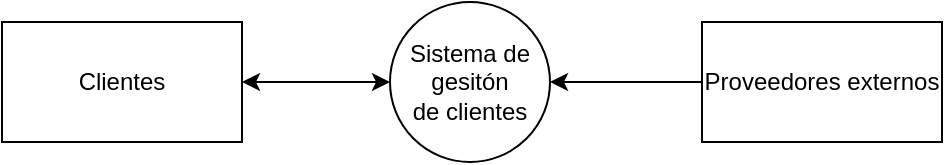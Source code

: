 <mxfile version="24.8.6">
  <diagram name="Página-1" id="o_tzJiIOKgwFFSi4EMNB">
    <mxGraphModel dx="2154" dy="1011" grid="1" gridSize="10" guides="1" tooltips="1" connect="1" arrows="1" fold="1" page="1" pageScale="1" pageWidth="827" pageHeight="1169" math="0" shadow="0">
      <root>
        <mxCell id="0" />
        <mxCell id="1" parent="0" />
        <mxCell id="3CDc8pTSTMtiO1tMc391-1" value="&lt;div&gt;Sistema de &lt;br&gt;&lt;/div&gt;&lt;div&gt;gesitón&lt;/div&gt;&lt;div&gt;de clientes&lt;br&gt;&lt;/div&gt;" style="ellipse;whiteSpace=wrap;html=1;aspect=fixed;" vertex="1" parent="1">
          <mxGeometry x="374" y="100" width="80" height="80" as="geometry" />
        </mxCell>
        <mxCell id="3CDc8pTSTMtiO1tMc391-2" value="Clientes" style="rounded=0;whiteSpace=wrap;html=1;" vertex="1" parent="1">
          <mxGeometry x="180" y="110" width="120" height="60" as="geometry" />
        </mxCell>
        <mxCell id="3CDc8pTSTMtiO1tMc391-5" value="" style="edgeStyle=orthogonalEdgeStyle;rounded=0;orthogonalLoop=1;jettySize=auto;html=1;" edge="1" parent="1" source="3CDc8pTSTMtiO1tMc391-4" target="3CDc8pTSTMtiO1tMc391-1">
          <mxGeometry relative="1" as="geometry" />
        </mxCell>
        <mxCell id="3CDc8pTSTMtiO1tMc391-4" value="Proveedores externos" style="rounded=0;whiteSpace=wrap;html=1;" vertex="1" parent="1">
          <mxGeometry x="530" y="110" width="120" height="60" as="geometry" />
        </mxCell>
        <mxCell id="3CDc8pTSTMtiO1tMc391-7" value="" style="endArrow=classic;startArrow=classic;html=1;rounded=0;exitX=1;exitY=0.5;exitDx=0;exitDy=0;entryX=0;entryY=0.5;entryDx=0;entryDy=0;" edge="1" parent="1" source="3CDc8pTSTMtiO1tMc391-2" target="3CDc8pTSTMtiO1tMc391-1">
          <mxGeometry width="50" height="50" relative="1" as="geometry">
            <mxPoint x="320" y="165" as="sourcePoint" />
            <mxPoint x="370" y="115" as="targetPoint" />
          </mxGeometry>
        </mxCell>
      </root>
    </mxGraphModel>
  </diagram>
</mxfile>
